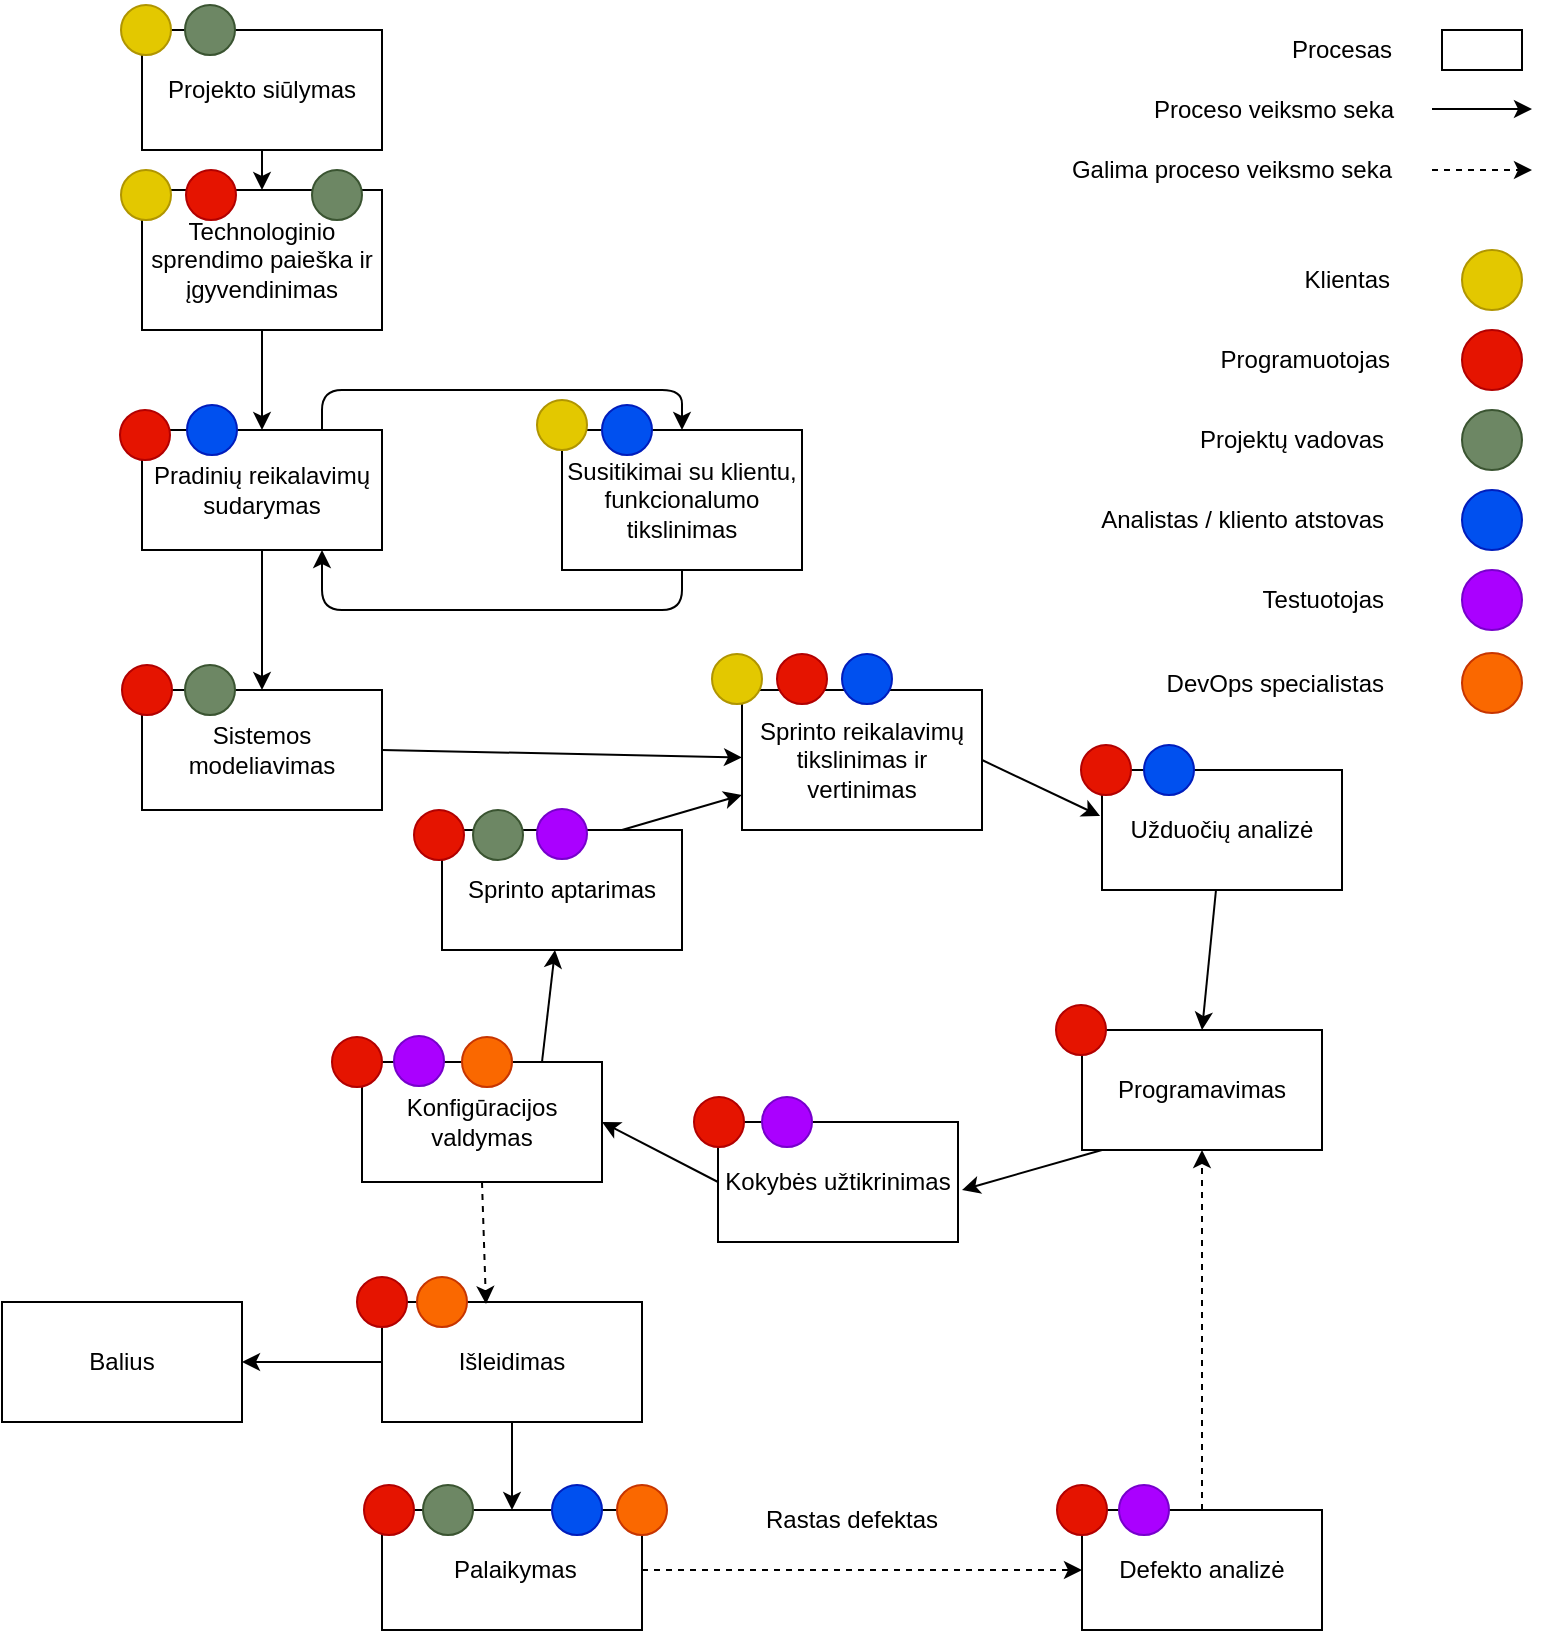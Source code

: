 <mxfile version="12.0.0" type="device" pages="1"><diagram id="qIFF_fcuDar6s86CbZYm" name="Page-1"><mxGraphModel dx="1173" dy="591" grid="1" gridSize="10" guides="1" tooltips="1" connect="1" arrows="1" fold="1" page="1" pageScale="1" pageWidth="827" pageHeight="1169" math="0" shadow="0"><root><mxCell id="0"/><mxCell id="1" parent="0"/><mxCell id="E9ywBwPDsupUNTEM5yJS-2" value="Technologinio sprendimo paieška ir įgyvendinimas" style="rounded=0;whiteSpace=wrap;html=1;" parent="1" vertex="1"><mxGeometry x="110" y="100" width="120" height="70" as="geometry"/></mxCell><mxCell id="E9ywBwPDsupUNTEM5yJS-32" style="edgeStyle=none;rounded=0;orthogonalLoop=1;jettySize=auto;html=1;exitX=0.5;exitY=1;exitDx=0;exitDy=0;entryX=0.5;entryY=0;entryDx=0;entryDy=0;" parent="1" source="E9ywBwPDsupUNTEM5yJS-3" target="E9ywBwPDsupUNTEM5yJS-7" edge="1"><mxGeometry relative="1" as="geometry"/></mxCell><mxCell id="E9ywBwPDsupUNTEM5yJS-3" value="Pradinių reikalavimų sudarymas" style="rounded=0;whiteSpace=wrap;html=1;" parent="1" vertex="1"><mxGeometry x="110" y="220" width="120" height="60" as="geometry"/></mxCell><mxCell id="E9ywBwPDsupUNTEM5yJS-4" value="Susitikimai su klientu, funkcionalumo tikslinimas" style="rounded=0;whiteSpace=wrap;html=1;" parent="1" vertex="1"><mxGeometry x="320" y="220" width="120" height="70" as="geometry"/></mxCell><mxCell id="E9ywBwPDsupUNTEM5yJS-5" value="" style="edgeStyle=elbowEdgeStyle;elbow=horizontal;endArrow=classic;html=1;exitX=0.75;exitY=0;exitDx=0;exitDy=0;entryX=0.5;entryY=0;entryDx=0;entryDy=0;" parent="1" source="E9ywBwPDsupUNTEM5yJS-3" target="E9ywBwPDsupUNTEM5yJS-4" edge="1"><mxGeometry width="50" height="50" relative="1" as="geometry"><mxPoint x="110" y="350" as="sourcePoint"/><mxPoint x="160" y="300" as="targetPoint"/><Array as="points"><mxPoint x="300" y="200"/></Array></mxGeometry></mxCell><mxCell id="E9ywBwPDsupUNTEM5yJS-6" value="" style="edgeStyle=elbowEdgeStyle;elbow=horizontal;endArrow=classic;html=1;entryX=0.75;entryY=1;entryDx=0;entryDy=0;exitX=0.5;exitY=1;exitDx=0;exitDy=0;" parent="1" source="E9ywBwPDsupUNTEM5yJS-4" target="E9ywBwPDsupUNTEM5yJS-3" edge="1"><mxGeometry width="50" height="50" relative="1" as="geometry"><mxPoint x="350" y="380" as="sourcePoint"/><mxPoint x="390" y="230" as="targetPoint"/><Array as="points"><mxPoint x="290" y="310"/></Array></mxGeometry></mxCell><mxCell id="E9ywBwPDsupUNTEM5yJS-7" value="Sistemos modeliavimas" style="rounded=0;whiteSpace=wrap;html=1;" parent="1" vertex="1"><mxGeometry x="110" y="350" width="120" height="60" as="geometry"/></mxCell><mxCell id="E9ywBwPDsupUNTEM5yJS-12" value="" style="endArrow=classic;html=1;exitX=0.5;exitY=1;exitDx=0;exitDy=0;" parent="1" source="E9ywBwPDsupUNTEM5yJS-1" target="E9ywBwPDsupUNTEM5yJS-2" edge="1"><mxGeometry width="50" height="50" relative="1" as="geometry"><mxPoint x="320" y="100" as="sourcePoint"/><mxPoint x="370" y="50" as="targetPoint"/></mxGeometry></mxCell><mxCell id="E9ywBwPDsupUNTEM5yJS-13" value="" style="endArrow=classic;html=1;exitX=0.5;exitY=1;exitDx=0;exitDy=0;entryX=0.5;entryY=0;entryDx=0;entryDy=0;" parent="1" source="E9ywBwPDsupUNTEM5yJS-2" target="E9ywBwPDsupUNTEM5yJS-3" edge="1"><mxGeometry width="50" height="50" relative="1" as="geometry"><mxPoint x="180" y="70" as="sourcePoint"/><mxPoint x="180" y="110" as="targetPoint"/></mxGeometry></mxCell><mxCell id="E9ywBwPDsupUNTEM5yJS-16" value="Sprinto reikalavimų tikslinimas ir vertinimas" style="rounded=0;whiteSpace=wrap;html=1;" parent="1" vertex="1"><mxGeometry x="410" y="350" width="120" height="70" as="geometry"/></mxCell><mxCell id="E9ywBwPDsupUNTEM5yJS-17" value="Užduočių analizė" style="rounded=0;whiteSpace=wrap;html=1;" parent="1" vertex="1"><mxGeometry x="590" y="390" width="120" height="60" as="geometry"/></mxCell><mxCell id="E9ywBwPDsupUNTEM5yJS-24" style="rounded=0;orthogonalLoop=1;jettySize=auto;html=1;exitX=0;exitY=0.5;exitDx=0;exitDy=0;" parent="1" edge="1"><mxGeometry relative="1" as="geometry"><mxPoint x="520" y="600" as="targetPoint"/><mxPoint x="590" y="580" as="sourcePoint"/><Array as="points"><mxPoint x="590" y="580"/></Array></mxGeometry></mxCell><mxCell id="E9ywBwPDsupUNTEM5yJS-18" value="Programavimas" style="rounded=0;whiteSpace=wrap;html=1;" parent="1" vertex="1"><mxGeometry x="580" y="520" width="120" height="60" as="geometry"/></mxCell><mxCell id="KKzCNt68RPRG3lJh7u8M-7" style="rounded=0;orthogonalLoop=1;jettySize=auto;html=1;exitX=0;exitY=0.5;exitDx=0;exitDy=0;entryX=1;entryY=0.5;entryDx=0;entryDy=0;" parent="1" source="E9ywBwPDsupUNTEM5yJS-19" target="KKzCNt68RPRG3lJh7u8M-6" edge="1"><mxGeometry relative="1" as="geometry"/></mxCell><mxCell id="E9ywBwPDsupUNTEM5yJS-19" value="Kokybės užtikrinimas" style="rounded=0;whiteSpace=wrap;html=1;" parent="1" vertex="1"><mxGeometry x="398" y="566" width="120" height="60" as="geometry"/></mxCell><mxCell id="E9ywBwPDsupUNTEM5yJS-21" value="" style="endArrow=classic;html=1;exitX=1;exitY=0.5;exitDx=0;exitDy=0;" parent="1" source="E9ywBwPDsupUNTEM5yJS-7" target="E9ywBwPDsupUNTEM5yJS-16" edge="1"><mxGeometry width="50" height="50" relative="1" as="geometry"><mxPoint x="180" y="170" as="sourcePoint"/><mxPoint x="180" y="230" as="targetPoint"/></mxGeometry></mxCell><mxCell id="E9ywBwPDsupUNTEM5yJS-22" value="" style="endArrow=classic;html=1;exitX=1;exitY=0.5;exitDx=0;exitDy=0;entryX=-0.008;entryY=0.383;entryDx=0;entryDy=0;entryPerimeter=0;" parent="1" source="E9ywBwPDsupUNTEM5yJS-16" target="E9ywBwPDsupUNTEM5yJS-17" edge="1"><mxGeometry width="50" height="50" relative="1" as="geometry"><mxPoint x="610" y="346" as="sourcePoint"/><mxPoint x="610" y="410" as="targetPoint"/></mxGeometry></mxCell><mxCell id="E9ywBwPDsupUNTEM5yJS-23" value="" style="endArrow=classic;html=1;" parent="1" source="E9ywBwPDsupUNTEM5yJS-17" edge="1"><mxGeometry width="50" height="50" relative="1" as="geometry"><mxPoint x="670" y="440" as="sourcePoint"/><mxPoint x="640" y="520" as="targetPoint"/><Array as="points"><mxPoint x="640" y="520"/></Array></mxGeometry></mxCell><mxCell id="E9ywBwPDsupUNTEM5yJS-29" style="edgeStyle=none;rounded=0;orthogonalLoop=1;jettySize=auto;html=1;exitX=0.5;exitY=1;exitDx=0;exitDy=0;entryX=0.5;entryY=0;entryDx=0;entryDy=0;" parent="1" source="E9ywBwPDsupUNTEM5yJS-26" target="E9ywBwPDsupUNTEM5yJS-28" edge="1"><mxGeometry relative="1" as="geometry"><Array as="points"/></mxGeometry></mxCell><mxCell id="E9ywBwPDsupUNTEM5yJS-26" value="Išleidimas" style="rounded=0;whiteSpace=wrap;html=1;" parent="1" vertex="1"><mxGeometry x="230" y="656" width="130" height="60" as="geometry"/></mxCell><mxCell id="E9ywBwPDsupUNTEM5yJS-31" style="edgeStyle=none;rounded=0;orthogonalLoop=1;jettySize=auto;html=1;exitX=0;exitY=0.5;exitDx=0;exitDy=0;entryX=1;entryY=0.5;entryDx=0;entryDy=0;" parent="1" source="E9ywBwPDsupUNTEM5yJS-26" target="E9ywBwPDsupUNTEM5yJS-30" edge="1"><mxGeometry relative="1" as="geometry"/></mxCell><mxCell id="KKzCNt68RPRG3lJh7u8M-1" style="edgeStyle=orthogonalEdgeStyle;rounded=0;orthogonalLoop=1;jettySize=auto;html=1;exitX=1;exitY=0.5;exitDx=0;exitDy=0;dashed=1;entryX=0;entryY=0.5;entryDx=0;entryDy=0;" parent="1" source="E9ywBwPDsupUNTEM5yJS-28" target="KKzCNt68RPRG3lJh7u8M-2" edge="1"><mxGeometry relative="1" as="geometry"><mxPoint x="540" y="760" as="targetPoint"/><Array as="points"/></mxGeometry></mxCell><mxCell id="E9ywBwPDsupUNTEM5yJS-28" value="&amp;nbsp;Palaikymas" style="rounded=0;whiteSpace=wrap;html=1;" parent="1" vertex="1"><mxGeometry x="230" y="760" width="130" height="60" as="geometry"/></mxCell><mxCell id="E9ywBwPDsupUNTEM5yJS-30" value="Balius" style="rounded=0;whiteSpace=wrap;html=1;" parent="1" vertex="1"><mxGeometry x="40" y="656" width="120" height="60" as="geometry"/></mxCell><mxCell id="KKzCNt68RPRG3lJh7u8M-4" style="edgeStyle=orthogonalEdgeStyle;rounded=0;orthogonalLoop=1;jettySize=auto;html=1;exitX=0.5;exitY=0;exitDx=0;exitDy=0;entryX=0.5;entryY=1;entryDx=0;entryDy=0;dashed=1;" parent="1" source="KKzCNt68RPRG3lJh7u8M-2" target="E9ywBwPDsupUNTEM5yJS-18" edge="1"><mxGeometry relative="1" as="geometry"><mxPoint x="650" y="610" as="targetPoint"/><Array as="points"><mxPoint x="640" y="730"/></Array></mxGeometry></mxCell><mxCell id="KKzCNt68RPRG3lJh7u8M-2" value="Defekto analizė" style="rounded=0;whiteSpace=wrap;html=1;" parent="1" vertex="1"><mxGeometry x="580" y="760" width="120" height="60" as="geometry"/></mxCell><mxCell id="KKzCNt68RPRG3lJh7u8M-3" value="Rastas defektas" style="text;html=1;resizable=0;points=[];autosize=1;align=left;verticalAlign=top;spacingTop=-4;" parent="1" vertex="1"><mxGeometry x="420" y="755" width="100" height="20" as="geometry"/></mxCell><mxCell id="KKzCNt68RPRG3lJh7u8M-9" style="rounded=0;orthogonalLoop=1;jettySize=auto;html=1;exitX=0.75;exitY=0;exitDx=0;exitDy=0;" parent="1" source="KKzCNt68RPRG3lJh7u8M-6" target="KKzCNt68RPRG3lJh7u8M-8" edge="1"><mxGeometry relative="1" as="geometry"/></mxCell><mxCell id="KKzCNt68RPRG3lJh7u8M-11" style="edgeStyle=none;rounded=0;orthogonalLoop=1;jettySize=auto;html=1;exitX=0.5;exitY=1;exitDx=0;exitDy=0;entryX=0.4;entryY=0.017;entryDx=0;entryDy=0;entryPerimeter=0;dashed=1;" parent="1" source="KKzCNt68RPRG3lJh7u8M-6" target="E9ywBwPDsupUNTEM5yJS-26" edge="1"><mxGeometry relative="1" as="geometry"/></mxCell><mxCell id="KKzCNt68RPRG3lJh7u8M-6" value="Konfigūracijos valdymas" style="rounded=0;whiteSpace=wrap;html=1;" parent="1" vertex="1"><mxGeometry x="220" y="536" width="120" height="60" as="geometry"/></mxCell><mxCell id="KKzCNt68RPRG3lJh7u8M-10" style="edgeStyle=none;rounded=0;orthogonalLoop=1;jettySize=auto;html=1;exitX=0.75;exitY=0;exitDx=0;exitDy=0;" parent="1" source="KKzCNt68RPRG3lJh7u8M-8" target="E9ywBwPDsupUNTEM5yJS-16" edge="1"><mxGeometry relative="1" as="geometry"/></mxCell><mxCell id="KKzCNt68RPRG3lJh7u8M-8" value="Sprinto aptarimas" style="rounded=0;whiteSpace=wrap;html=1;" parent="1" vertex="1"><mxGeometry x="260" y="420" width="120" height="60" as="geometry"/></mxCell><mxCell id="4r4dMTeaTjnRu1wH1lVZ-21" value="" style="group" vertex="1" connectable="0" parent="1"><mxGeometry x="570" y="20" width="235" height="80" as="geometry"/></mxCell><mxCell id="4r4dMTeaTjnRu1wH1lVZ-17" value="" style="group" vertex="1" connectable="0" parent="4r4dMTeaTjnRu1wH1lVZ-21"><mxGeometry x="96" width="134" height="20" as="geometry"/></mxCell><mxCell id="4r4dMTeaTjnRu1wH1lVZ-4" value="" style="rounded=0;whiteSpace=wrap;html=1;" vertex="1" parent="4r4dMTeaTjnRu1wH1lVZ-17"><mxGeometry x="94" width="40" height="20" as="geometry"/></mxCell><mxCell id="4r4dMTeaTjnRu1wH1lVZ-1" value="Procesas" style="text;html=1;resizable=0;autosize=1;align=right;verticalAlign=middle;points=[];fillColor=none;strokeColor=none;rounded=0;" vertex="1" parent="4r4dMTeaTjnRu1wH1lVZ-17"><mxGeometry width="70" height="20" as="geometry"/></mxCell><mxCell id="4r4dMTeaTjnRu1wH1lVZ-18" value="" style="group" vertex="1" connectable="0" parent="4r4dMTeaTjnRu1wH1lVZ-21"><mxGeometry x="46" y="30" width="189" height="20" as="geometry"/></mxCell><mxCell id="4r4dMTeaTjnRu1wH1lVZ-14" value="" style="endArrow=classic;html=1;rounded=1;" edge="1" parent="4r4dMTeaTjnRu1wH1lVZ-18"><mxGeometry width="50" height="50" relative="1" as="geometry"><mxPoint x="139" y="9.5" as="sourcePoint"/><mxPoint x="189" y="9.5" as="targetPoint"/></mxGeometry></mxCell><mxCell id="4r4dMTeaTjnRu1wH1lVZ-11" value="&lt;span style=&quot;white-space: nowrap&quot;&gt;Proceso veiksmo seka&lt;/span&gt;" style="text;html=1;strokeColor=none;fillColor=none;align=center;verticalAlign=middle;whiteSpace=wrap;rounded=0;" vertex="1" parent="4r4dMTeaTjnRu1wH1lVZ-18"><mxGeometry width="120" height="20" as="geometry"/></mxCell><mxCell id="4r4dMTeaTjnRu1wH1lVZ-20" value="" style="group" vertex="1" connectable="0" parent="4r4dMTeaTjnRu1wH1lVZ-21"><mxGeometry y="60" width="235" height="20" as="geometry"/></mxCell><mxCell id="4r4dMTeaTjnRu1wH1lVZ-15" value="" style="endArrow=classic;html=1;dashed=1;" edge="1" parent="4r4dMTeaTjnRu1wH1lVZ-20"><mxGeometry width="50" height="50" relative="1" as="geometry"><mxPoint x="185" y="10" as="sourcePoint"/><mxPoint x="235" y="10" as="targetPoint"/></mxGeometry></mxCell><mxCell id="4r4dMTeaTjnRu1wH1lVZ-5" value="&lt;span style=&quot;white-space: nowrap&quot;&gt;Galima proceso veiksmo seka&lt;/span&gt;" style="text;html=1;strokeColor=none;fillColor=none;align=center;verticalAlign=middle;whiteSpace=wrap;rounded=0;" vertex="1" parent="4r4dMTeaTjnRu1wH1lVZ-20"><mxGeometry width="170" height="20" as="geometry"/></mxCell><mxCell id="4r4dMTeaTjnRu1wH1lVZ-39" value="" style="group" vertex="1" connectable="0" parent="1"><mxGeometry x="632" y="130" width="168" height="150" as="geometry"/></mxCell><mxCell id="4r4dMTeaTjnRu1wH1lVZ-33" value="" style="group" vertex="1" connectable="0" parent="4r4dMTeaTjnRu1wH1lVZ-39"><mxGeometry x="64" width="104" height="30" as="geometry"/></mxCell><mxCell id="4r4dMTeaTjnRu1wH1lVZ-24" value="" style="ellipse;whiteSpace=wrap;html=1;aspect=fixed;align=right;fillColor=#e3c800;strokeColor=#B09500;fontColor=#ffffff;" vertex="1" parent="4r4dMTeaTjnRu1wH1lVZ-33"><mxGeometry x="74" width="30" height="30" as="geometry"/></mxCell><mxCell id="4r4dMTeaTjnRu1wH1lVZ-27" value="&lt;font color=&quot;#000000&quot;&gt;Klientas&lt;/font&gt;" style="text;html=1;strokeColor=none;fillColor=none;align=right;verticalAlign=middle;whiteSpace=wrap;rounded=0;fontColor=#FF0000;" vertex="1" parent="4r4dMTeaTjnRu1wH1lVZ-33"><mxGeometry y="5" width="40" height="20" as="geometry"/></mxCell><mxCell id="4r4dMTeaTjnRu1wH1lVZ-34" value="" style="group" vertex="1" connectable="0" parent="4r4dMTeaTjnRu1wH1lVZ-39"><mxGeometry x="64" y="40" width="104" height="30" as="geometry"/></mxCell><mxCell id="4r4dMTeaTjnRu1wH1lVZ-25" value="" style="ellipse;whiteSpace=wrap;html=1;aspect=fixed;align=right;fontColor=#ffffff;fillColor=#e51400;strokeColor=#B20000;" vertex="1" parent="4r4dMTeaTjnRu1wH1lVZ-34"><mxGeometry x="74" width="30" height="30" as="geometry"/></mxCell><mxCell id="4r4dMTeaTjnRu1wH1lVZ-28" value="Programuotojas" style="text;html=1;strokeColor=none;fillColor=none;align=right;verticalAlign=middle;whiteSpace=wrap;rounded=0;fontColor=#000000;container=1;" vertex="1" parent="4r4dMTeaTjnRu1wH1lVZ-34"><mxGeometry x="-60" y="5" width="100" height="20" as="geometry"/></mxCell><mxCell id="4r4dMTeaTjnRu1wH1lVZ-35" value="" style="group" vertex="1" connectable="0" parent="4r4dMTeaTjnRu1wH1lVZ-39"><mxGeometry y="80" width="168" height="30" as="geometry"/></mxCell><mxCell id="4r4dMTeaTjnRu1wH1lVZ-23" value="" style="ellipse;whiteSpace=wrap;html=1;aspect=fixed;align=right;fillColor=#6d8764;strokeColor=#3A5431;fontColor=#ffffff;" vertex="1" parent="4r4dMTeaTjnRu1wH1lVZ-35"><mxGeometry x="138" width="30" height="30" as="geometry"/></mxCell><mxCell id="4r4dMTeaTjnRu1wH1lVZ-31" value="Projektų vadovas" style="text;html=1;strokeColor=none;fillColor=none;align=right;verticalAlign=middle;whiteSpace=wrap;rounded=0;fontColor=#000000;" vertex="1" parent="4r4dMTeaTjnRu1wH1lVZ-35"><mxGeometry y="5" width="101" height="20" as="geometry"/></mxCell><mxCell id="4r4dMTeaTjnRu1wH1lVZ-99" value="" style="group" vertex="1" connectable="0" parent="4r4dMTeaTjnRu1wH1lVZ-39"><mxGeometry y="120" width="168" height="30" as="geometry"/></mxCell><mxCell id="4r4dMTeaTjnRu1wH1lVZ-86" value="" style="ellipse;whiteSpace=wrap;html=1;aspect=fixed;align=right;fillColor=#0050ef;strokeColor=#001DBC;fontColor=#ffffff;" vertex="1" parent="4r4dMTeaTjnRu1wH1lVZ-99"><mxGeometry x="138" width="30" height="30" as="geometry"/></mxCell><mxCell id="4r4dMTeaTjnRu1wH1lVZ-98" value="Analistas / kliento atstovas" style="text;html=1;strokeColor=none;fillColor=none;align=right;verticalAlign=middle;whiteSpace=wrap;rounded=0;fontColor=#000000;" vertex="1" parent="4r4dMTeaTjnRu1wH1lVZ-99"><mxGeometry x="-70" y="5" width="171" height="20" as="geometry"/></mxCell><mxCell id="4r4dMTeaTjnRu1wH1lVZ-52" value="" style="group" vertex="1" connectable="0" parent="1"><mxGeometry x="100" y="5" width="130" height="75" as="geometry"/></mxCell><mxCell id="E9ywBwPDsupUNTEM5yJS-1" value="Projekto siūlymas" style="rounded=0;whiteSpace=wrap;html=1;" parent="4r4dMTeaTjnRu1wH1lVZ-52" vertex="1"><mxGeometry x="10" y="15" width="120" height="60" as="geometry"/></mxCell><mxCell id="4r4dMTeaTjnRu1wH1lVZ-55" value="" style="ellipse;whiteSpace=wrap;html=1;aspect=fixed;align=right;fillColor=#e3c800;strokeColor=#B09500;fontColor=#ffffff;" vertex="1" parent="4r4dMTeaTjnRu1wH1lVZ-52"><mxGeometry x="-0.5" y="2.5" width="25" height="25" as="geometry"/></mxCell><mxCell id="4r4dMTeaTjnRu1wH1lVZ-56" value="" style="ellipse;whiteSpace=wrap;html=1;aspect=fixed;align=right;fillColor=#6d8764;strokeColor=#3A5431;fontColor=#ffffff;" vertex="1" parent="4r4dMTeaTjnRu1wH1lVZ-52"><mxGeometry x="31.5" y="2.5" width="25" height="25" as="geometry"/></mxCell><mxCell id="4r4dMTeaTjnRu1wH1lVZ-53" value="" style="ellipse;whiteSpace=wrap;html=1;aspect=fixed;align=right;fillColor=#6d8764;strokeColor=#3A5431;fontColor=#ffffff;" vertex="1" parent="1"><mxGeometry x="195" y="90" width="25" height="25" as="geometry"/></mxCell><mxCell id="4r4dMTeaTjnRu1wH1lVZ-54" value="" style="ellipse;whiteSpace=wrap;html=1;aspect=fixed;align=right;fontColor=#ffffff;fillColor=#e51400;strokeColor=#B20000;" vertex="1" parent="1"><mxGeometry x="132" y="90" width="25" height="25" as="geometry"/></mxCell><mxCell id="4r4dMTeaTjnRu1wH1lVZ-58" value="" style="ellipse;whiteSpace=wrap;html=1;aspect=fixed;align=right;fillColor=#e3c800;strokeColor=#B09500;fontColor=#ffffff;" vertex="1" parent="1"><mxGeometry x="307.5" y="205" width="25" height="25" as="geometry"/></mxCell><mxCell id="4r4dMTeaTjnRu1wH1lVZ-64" value="" style="ellipse;whiteSpace=wrap;html=1;aspect=fixed;align=right;fontColor=#ffffff;fillColor=#e51400;strokeColor=#B20000;" vertex="1" parent="1"><mxGeometry x="100" y="337.5" width="25" height="25" as="geometry"/></mxCell><mxCell id="4r4dMTeaTjnRu1wH1lVZ-65" value="" style="ellipse;whiteSpace=wrap;html=1;aspect=fixed;align=right;fillColor=#6d8764;strokeColor=#3A5431;fontColor=#ffffff;" vertex="1" parent="1"><mxGeometry x="131.5" y="337.5" width="25" height="25" as="geometry"/></mxCell><mxCell id="4r4dMTeaTjnRu1wH1lVZ-67" value="" style="ellipse;whiteSpace=wrap;html=1;aspect=fixed;align=right;fontColor=#ffffff;fillColor=#e51400;strokeColor=#B20000;" vertex="1" parent="1"><mxGeometry x="427.5" y="332" width="25" height="25" as="geometry"/></mxCell><mxCell id="4r4dMTeaTjnRu1wH1lVZ-70" value="" style="ellipse;whiteSpace=wrap;html=1;aspect=fixed;align=right;fontColor=#ffffff;fillColor=#e51400;strokeColor=#B20000;" vertex="1" parent="1"><mxGeometry x="579.5" y="377.5" width="25" height="25" as="geometry"/></mxCell><mxCell id="4r4dMTeaTjnRu1wH1lVZ-73" value="" style="ellipse;whiteSpace=wrap;html=1;aspect=fixed;align=right;fontColor=#ffffff;fillColor=#e51400;strokeColor=#B20000;" vertex="1" parent="1"><mxGeometry x="567" y="507.5" width="25" height="25" as="geometry"/></mxCell><mxCell id="4r4dMTeaTjnRu1wH1lVZ-76" value="" style="ellipse;whiteSpace=wrap;html=1;aspect=fixed;align=right;fontColor=#ffffff;fillColor=#e51400;strokeColor=#B20000;" vertex="1" parent="1"><mxGeometry x="386" y="553.5" width="25" height="25" as="geometry"/></mxCell><mxCell id="4r4dMTeaTjnRu1wH1lVZ-78" value="" style="ellipse;whiteSpace=wrap;html=1;aspect=fixed;align=right;fontColor=#ffffff;fillColor=#e51400;strokeColor=#B20000;" vertex="1" parent="1"><mxGeometry x="246" y="410" width="25" height="25" as="geometry"/></mxCell><mxCell id="4r4dMTeaTjnRu1wH1lVZ-79" value="" style="ellipse;whiteSpace=wrap;html=1;aspect=fixed;align=right;fillColor=#6d8764;strokeColor=#3A5431;fontColor=#ffffff;" vertex="1" parent="1"><mxGeometry x="275.5" y="410" width="25" height="25" as="geometry"/></mxCell><mxCell id="4r4dMTeaTjnRu1wH1lVZ-81" value="" style="ellipse;whiteSpace=wrap;html=1;aspect=fixed;align=right;fontColor=#ffffff;fillColor=#e51400;strokeColor=#B20000;" vertex="1" parent="1"><mxGeometry x="221" y="747.5" width="25" height="25" as="geometry"/></mxCell><mxCell id="4r4dMTeaTjnRu1wH1lVZ-82" value="" style="ellipse;whiteSpace=wrap;html=1;aspect=fixed;align=right;fillColor=#6d8764;strokeColor=#3A5431;fontColor=#ffffff;" vertex="1" parent="1"><mxGeometry x="250.5" y="747.5" width="25" height="25" as="geometry"/></mxCell><mxCell id="4r4dMTeaTjnRu1wH1lVZ-83" value="" style="ellipse;whiteSpace=wrap;html=1;aspect=fixed;align=right;fillColor=#0050ef;strokeColor=#001DBC;fontColor=#ffffff;" vertex="1" parent="1"><mxGeometry x="315" y="747.5" width="25" height="25" as="geometry"/></mxCell><mxCell id="4r4dMTeaTjnRu1wH1lVZ-84" value="" style="ellipse;whiteSpace=wrap;html=1;aspect=fixed;align=right;fillColor=#e3c800;strokeColor=#B09500;fontColor=#ffffff;" vertex="1" parent="1"><mxGeometry x="99.5" y="90" width="25" height="25" as="geometry"/></mxCell><mxCell id="4r4dMTeaTjnRu1wH1lVZ-85" value="" style="ellipse;whiteSpace=wrap;html=1;aspect=fixed;align=right;fontColor=#ffffff;fillColor=#e51400;strokeColor=#B20000;" vertex="1" parent="1"><mxGeometry x="99" y="210" width="25" height="25" as="geometry"/></mxCell><mxCell id="4r4dMTeaTjnRu1wH1lVZ-100" value="" style="group" vertex="1" connectable="0" parent="1"><mxGeometry x="632" y="290" width="168" height="30" as="geometry"/></mxCell><mxCell id="4r4dMTeaTjnRu1wH1lVZ-101" value="" style="ellipse;whiteSpace=wrap;html=1;aspect=fixed;align=right;fillColor=#aa00ff;strokeColor=#7700CC;fontColor=#ffffff;" vertex="1" parent="4r4dMTeaTjnRu1wH1lVZ-100"><mxGeometry x="138" width="30" height="30" as="geometry"/></mxCell><mxCell id="4r4dMTeaTjnRu1wH1lVZ-102" value="Testuotojas" style="text;html=1;strokeColor=none;fillColor=none;align=right;verticalAlign=middle;whiteSpace=wrap;rounded=0;fontColor=#000000;" vertex="1" parent="4r4dMTeaTjnRu1wH1lVZ-100"><mxGeometry y="5" width="101" height="20" as="geometry"/></mxCell><mxCell id="4r4dMTeaTjnRu1wH1lVZ-104" value="" style="ellipse;whiteSpace=wrap;html=1;aspect=fixed;align=right;fontColor=#ffffff;fillColor=#aa00ff;strokeColor=#7700CC;" vertex="1" parent="1"><mxGeometry x="420" y="553.5" width="25" height="25" as="geometry"/></mxCell><mxCell id="4r4dMTeaTjnRu1wH1lVZ-105" value="" style="ellipse;whiteSpace=wrap;html=1;aspect=fixed;align=right;fontColor=#ffffff;fillColor=#0050ef;strokeColor=#001DBC;" vertex="1" parent="1"><mxGeometry x="132.5" y="207.5" width="25" height="25" as="geometry"/></mxCell><mxCell id="4r4dMTeaTjnRu1wH1lVZ-106" value="" style="ellipse;whiteSpace=wrap;html=1;aspect=fixed;align=right;fontColor=#ffffff;fillColor=#0050ef;strokeColor=#001DBC;" vertex="1" parent="1"><mxGeometry x="340" y="207.5" width="25" height="25" as="geometry"/></mxCell><mxCell id="4r4dMTeaTjnRu1wH1lVZ-107" value="" style="ellipse;whiteSpace=wrap;html=1;aspect=fixed;align=right;fontColor=#ffffff;fillColor=#0050ef;strokeColor=#001DBC;" vertex="1" parent="1"><mxGeometry x="460" y="332" width="25" height="25" as="geometry"/></mxCell><mxCell id="4r4dMTeaTjnRu1wH1lVZ-108" value="" style="ellipse;whiteSpace=wrap;html=1;aspect=fixed;align=right;fillColor=#e3c800;strokeColor=#B09500;fontColor=#ffffff;" vertex="1" parent="1"><mxGeometry x="395" y="332" width="25" height="25" as="geometry"/></mxCell><mxCell id="4r4dMTeaTjnRu1wH1lVZ-109" value="" style="ellipse;whiteSpace=wrap;html=1;aspect=fixed;align=right;fontColor=#ffffff;fillColor=#0050ef;strokeColor=#001DBC;" vertex="1" parent="1"><mxGeometry x="611" y="377.5" width="25" height="25" as="geometry"/></mxCell><mxCell id="4r4dMTeaTjnRu1wH1lVZ-111" value="" style="ellipse;whiteSpace=wrap;html=1;aspect=fixed;align=right;fontColor=#ffffff;fillColor=#aa00ff;strokeColor=#7700CC;" vertex="1" parent="1"><mxGeometry x="236" y="523" width="25" height="25" as="geometry"/></mxCell><mxCell id="4r4dMTeaTjnRu1wH1lVZ-112" value="" style="ellipse;whiteSpace=wrap;html=1;aspect=fixed;align=right;fontColor=#ffffff;fillColor=#e51400;strokeColor=#B20000;" vertex="1" parent="1"><mxGeometry x="205" y="523.5" width="25" height="25" as="geometry"/></mxCell><mxCell id="4r4dMTeaTjnRu1wH1lVZ-113" value="" style="ellipse;whiteSpace=wrap;html=1;aspect=fixed;align=right;fontColor=#ffffff;fillColor=#aa00ff;strokeColor=#7700CC;" vertex="1" parent="1"><mxGeometry x="307.5" y="409.5" width="25" height="25" as="geometry"/></mxCell><mxCell id="4r4dMTeaTjnRu1wH1lVZ-115" value="" style="group" vertex="1" connectable="0" parent="1"><mxGeometry x="632" y="331.5" width="168" height="30" as="geometry"/></mxCell><mxCell id="4r4dMTeaTjnRu1wH1lVZ-116" value="" style="ellipse;whiteSpace=wrap;html=1;aspect=fixed;align=right;fillColor=#fa6800;strokeColor=#C73500;fontColor=#ffffff;" vertex="1" parent="4r4dMTeaTjnRu1wH1lVZ-115"><mxGeometry x="138" width="30" height="30" as="geometry"/></mxCell><mxCell id="4r4dMTeaTjnRu1wH1lVZ-117" value="DevOps specialistas" style="text;html=1;strokeColor=none;fillColor=none;align=right;verticalAlign=middle;whiteSpace=wrap;rounded=0;fontColor=#000000;" vertex="1" parent="4r4dMTeaTjnRu1wH1lVZ-115"><mxGeometry x="-10" y="5" width="111" height="20" as="geometry"/></mxCell><mxCell id="4r4dMTeaTjnRu1wH1lVZ-118" value="" style="ellipse;whiteSpace=wrap;html=1;aspect=fixed;align=right;fontColor=#ffffff;fillColor=#e51400;strokeColor=#B20000;" vertex="1" parent="1"><mxGeometry x="217.5" y="643.5" width="25" height="25" as="geometry"/></mxCell><mxCell id="4r4dMTeaTjnRu1wH1lVZ-120" value="" style="ellipse;whiteSpace=wrap;html=1;aspect=fixed;align=right;fontColor=#ffffff;fillColor=#fa6800;strokeColor=#C73500;" vertex="1" parent="1"><mxGeometry x="270" y="523.5" width="25" height="25" as="geometry"/></mxCell><mxCell id="4r4dMTeaTjnRu1wH1lVZ-121" value="" style="ellipse;whiteSpace=wrap;html=1;aspect=fixed;align=right;fontColor=#ffffff;fillColor=#fa6800;strokeColor=#C73500;" vertex="1" parent="1"><mxGeometry x="247.5" y="643.5" width="25" height="25" as="geometry"/></mxCell><mxCell id="4r4dMTeaTjnRu1wH1lVZ-122" value="" style="ellipse;whiteSpace=wrap;html=1;aspect=fixed;align=right;fontColor=#ffffff;fillColor=#fa6800;strokeColor=#C73500;" vertex="1" parent="1"><mxGeometry x="347.5" y="747.5" width="25" height="25" as="geometry"/></mxCell><mxCell id="4r4dMTeaTjnRu1wH1lVZ-123" value="" style="ellipse;whiteSpace=wrap;html=1;aspect=fixed;align=right;fontColor=#ffffff;fillColor=#e51400;strokeColor=#B20000;" vertex="1" parent="1"><mxGeometry x="567.5" y="747.5" width="25" height="25" as="geometry"/></mxCell><mxCell id="4r4dMTeaTjnRu1wH1lVZ-124" value="" style="ellipse;whiteSpace=wrap;html=1;aspect=fixed;align=right;fontColor=#ffffff;fillColor=#aa00ff;strokeColor=#7700CC;" vertex="1" parent="1"><mxGeometry x="598.5" y="747.5" width="25" height="25" as="geometry"/></mxCell></root></mxGraphModel></diagram></mxfile>